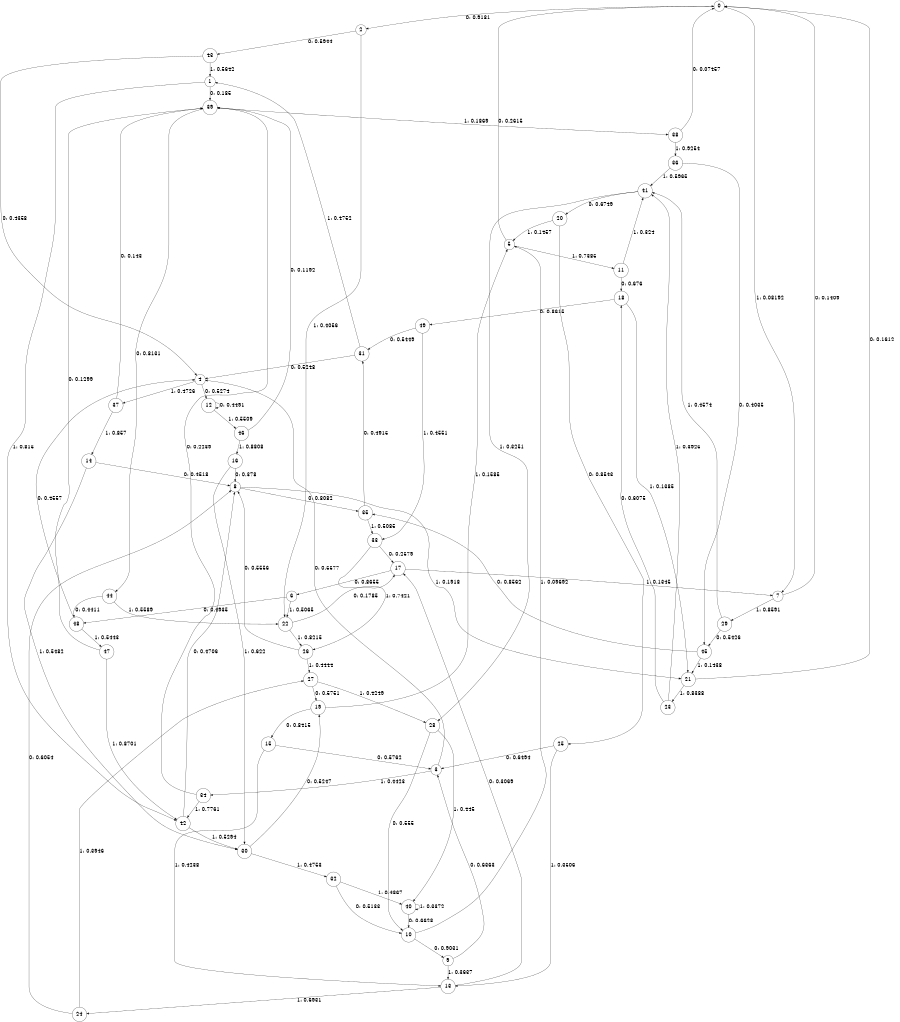 digraph "ch10concat_phase3_L7" {
size = "6,8.5";
ratio = "fill";
node [shape = circle];
node [fontsize = 24];
edge [fontsize = 24];
0 -> 2 [label = "0: 0.9181   "];
0 -> 7 [label = "1: 0.08192  "];
1 -> 39 [label = "0: 0.185    "];
1 -> 42 [label = "1: 0.815    "];
2 -> 43 [label = "0: 0.5944   "];
2 -> 22 [label = "1: 0.4056   "];
3 -> 4 [label = "0: 0.5577   "];
3 -> 34 [label = "1: 0.4423   "];
4 -> 12 [label = "0: 0.5274   "];
4 -> 37 [label = "1: 0.4726   "];
5 -> 0 [label = "0: 0.2615   "];
5 -> 11 [label = "1: 0.7385   "];
6 -> 48 [label = "0: 0.4935   "];
6 -> 22 [label = "1: 0.5065   "];
7 -> 0 [label = "0: 0.1409   "];
7 -> 29 [label = "1: 0.8591   "];
8 -> 35 [label = "0: 0.8082   "];
8 -> 21 [label = "1: 0.1918   "];
9 -> 3 [label = "0: 0.6363   "];
9 -> 13 [label = "1: 0.3637   "];
10 -> 9 [label = "0: 0.9031   "];
10 -> 5 [label = "1: 0.09692  "];
11 -> 18 [label = "0: 0.676    "];
11 -> 41 [label = "1: 0.324    "];
12 -> 12 [label = "0: 0.4491   "];
12 -> 46 [label = "1: 0.5509   "];
13 -> 17 [label = "0: 0.3069   "];
13 -> 24 [label = "1: 0.6931   "];
14 -> 8 [label = "0: 0.4518   "];
14 -> 30 [label = "1: 0.5482   "];
15 -> 3 [label = "0: 0.5762   "];
15 -> 13 [label = "1: 0.4238   "];
16 -> 8 [label = "0: 0.378    "];
16 -> 30 [label = "1: 0.622    "];
17 -> 6 [label = "0: 0.8655   "];
17 -> 7 [label = "1: 0.1345   "];
18 -> 49 [label = "0: 0.8615   "];
18 -> 21 [label = "1: 0.1385   "];
19 -> 15 [label = "0: 0.8415   "];
19 -> 5 [label = "1: 0.1585   "];
20 -> 25 [label = "0: 0.8543   "];
20 -> 5 [label = "1: 0.1457   "];
21 -> 0 [label = "0: 0.1612   "];
21 -> 23 [label = "1: 0.8388   "];
22 -> 17 [label = "0: 0.1785   "];
22 -> 26 [label = "1: 0.8215   "];
23 -> 18 [label = "0: 0.6075   "];
23 -> 41 [label = "1: 0.3925   "];
24 -> 8 [label = "0: 0.6054   "];
24 -> 27 [label = "1: 0.3946   "];
25 -> 3 [label = "0: 0.6494   "];
25 -> 13 [label = "1: 0.3506   "];
26 -> 8 [label = "0: 0.5556   "];
26 -> 27 [label = "1: 0.4444   "];
27 -> 19 [label = "0: 0.5751   "];
27 -> 28 [label = "1: 0.4249   "];
28 -> 10 [label = "0: 0.555    "];
28 -> 40 [label = "1: 0.445    "];
29 -> 45 [label = "0: 0.5426   "];
29 -> 41 [label = "1: 0.4574   "];
30 -> 19 [label = "0: 0.5247   "];
30 -> 32 [label = "1: 0.4753   "];
31 -> 4 [label = "0: 0.5248   "];
31 -> 1 [label = "1: 0.4752   "];
32 -> 10 [label = "0: 0.5133   "];
32 -> 40 [label = "1: 0.4867   "];
33 -> 17 [label = "0: 0.2579   "];
33 -> 26 [label = "1: 0.7421   "];
34 -> 39 [label = "0: 0.2239   "];
34 -> 42 [label = "1: 0.7761   "];
35 -> 31 [label = "0: 0.4915   "];
35 -> 33 [label = "1: 0.5085   "];
36 -> 45 [label = "0: 0.4035   "];
36 -> 41 [label = "1: 0.5965   "];
37 -> 39 [label = "0: 0.143    "];
37 -> 14 [label = "1: 0.857    "];
38 -> 0 [label = "0: 0.07457  "];
38 -> 36 [label = "1: 0.9254   "];
39 -> 44 [label = "0: 0.8131   "];
39 -> 38 [label = "1: 0.1869   "];
40 -> 10 [label = "0: 0.6628   "];
40 -> 40 [label = "1: 0.3372   "];
41 -> 20 [label = "0: 0.6749   "];
41 -> 28 [label = "1: 0.3251   "];
42 -> 8 [label = "0: 0.4706   "];
42 -> 30 [label = "1: 0.5294   "];
43 -> 4 [label = "0: 0.4358   "];
43 -> 1 [label = "1: 0.5642   "];
44 -> 48 [label = "0: 0.4411   "];
44 -> 22 [label = "1: 0.5589   "];
45 -> 35 [label = "0: 0.8562   "];
45 -> 21 [label = "1: 0.1438   "];
46 -> 39 [label = "0: 0.1192   "];
46 -> 16 [label = "1: 0.8808   "];
47 -> 39 [label = "0: 0.1299   "];
47 -> 42 [label = "1: 0.8701   "];
48 -> 4 [label = "0: 0.4557   "];
48 -> 47 [label = "1: 0.5443   "];
49 -> 31 [label = "0: 0.5449   "];
49 -> 33 [label = "1: 0.4551   "];
}